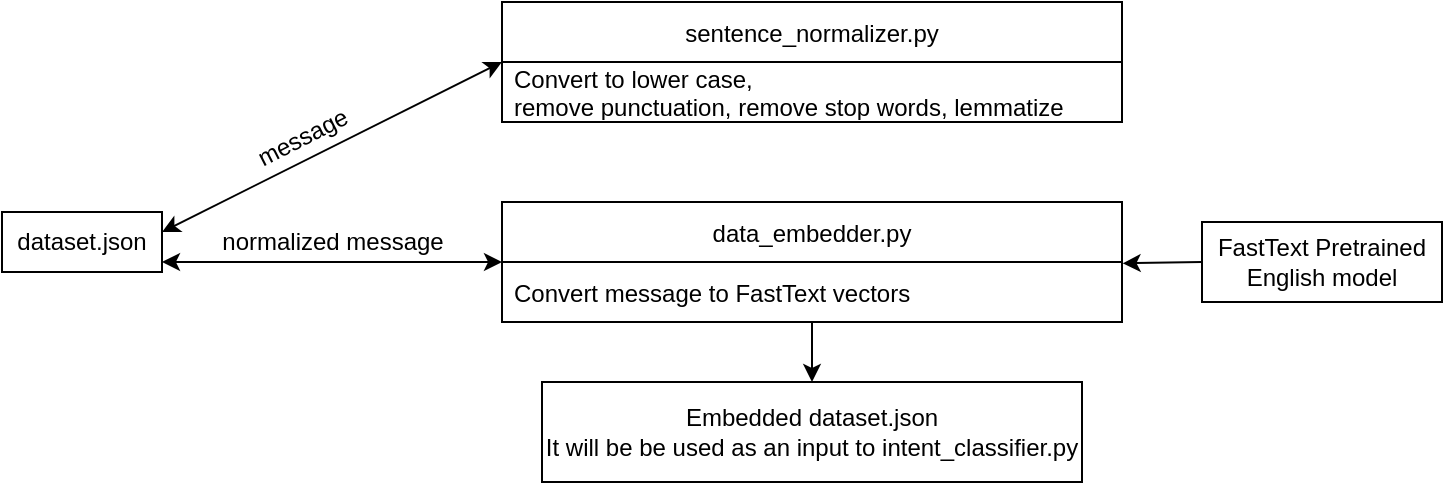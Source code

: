 <mxfile version="15.5.4" type="device"><diagram id="nHSMQt2KvO9CRe8uJG3I" name="Page-1"><mxGraphModel dx="2418" dy="1519" grid="1" gridSize="10" guides="1" tooltips="1" connect="1" arrows="1" fold="1" page="1" pageScale="1" pageWidth="850" pageHeight="1100" math="0" shadow="0"><root><mxCell id="0"/><mxCell id="1" parent="0"/><mxCell id="rNoTaid_mQZbfnhwU6JG-19" value="sentence_normalizer.py" style="swimlane;fontStyle=0;childLayout=stackLayout;horizontal=1;startSize=30;horizontalStack=0;resizeParent=1;resizeParentMax=0;resizeLast=0;collapsible=1;marginBottom=0;" parent="1" vertex="1"><mxGeometry x="-770" y="-950" width="310" height="60" as="geometry"/></mxCell><mxCell id="rNoTaid_mQZbfnhwU6JG-20" value="Convert to lower case,&#10;remove punctuation, remove stop words, lemmatize" style="text;strokeColor=none;fillColor=none;align=left;verticalAlign=middle;spacingLeft=4;spacingRight=4;overflow=hidden;points=[[0,0.5],[1,0.5]];portConstraint=eastwest;rotatable=0;" parent="rNoTaid_mQZbfnhwU6JG-19" vertex="1"><mxGeometry y="30" width="310" height="30" as="geometry"/></mxCell><mxCell id="TYBY8DmRTWgOPbvoSoIC-2" style="edgeStyle=orthogonalEdgeStyle;rounded=0;orthogonalLoop=1;jettySize=auto;html=1;entryX=0.5;entryY=0;entryDx=0;entryDy=0;" edge="1" parent="1" source="rNoTaid_mQZbfnhwU6JG-23" target="rNoTaid_mQZbfnhwU6JG-40"><mxGeometry relative="1" as="geometry"/></mxCell><mxCell id="rNoTaid_mQZbfnhwU6JG-23" value="data_embedder.py" style="swimlane;fontStyle=0;childLayout=stackLayout;horizontal=1;startSize=30;horizontalStack=0;resizeParent=1;resizeParentMax=0;resizeLast=0;collapsible=1;marginBottom=0;" parent="1" vertex="1"><mxGeometry x="-770" y="-850" width="310" height="60" as="geometry"/></mxCell><mxCell id="rNoTaid_mQZbfnhwU6JG-24" value="Convert message to FastText vectors" style="text;strokeColor=none;fillColor=none;align=left;verticalAlign=middle;spacingLeft=4;spacingRight=4;overflow=hidden;points=[[0,0.5],[1,0.5]];portConstraint=eastwest;rotatable=0;" parent="rNoTaid_mQZbfnhwU6JG-23" vertex="1"><mxGeometry y="30" width="310" height="30" as="geometry"/></mxCell><mxCell id="rNoTaid_mQZbfnhwU6JG-31" style="rounded=0;orthogonalLoop=1;jettySize=auto;html=1;exitX=0;exitY=0.5;exitDx=0;exitDy=0;entryX=1.001;entryY=0.022;entryDx=0;entryDy=0;entryPerimeter=0;" parent="1" source="rNoTaid_mQZbfnhwU6JG-25" target="rNoTaid_mQZbfnhwU6JG-24" edge="1"><mxGeometry relative="1" as="geometry"/></mxCell><mxCell id="rNoTaid_mQZbfnhwU6JG-25" value="FastText Pretrained English model" style="rounded=0;whiteSpace=wrap;html=1;" parent="1" vertex="1"><mxGeometry x="-420" y="-840" width="120" height="40" as="geometry"/></mxCell><mxCell id="rNoTaid_mQZbfnhwU6JG-32" value="" style="endArrow=classic;startArrow=classic;html=1;rounded=0;entryX=0;entryY=0.5;entryDx=0;entryDy=0;exitX=1;exitY=0.25;exitDx=0;exitDy=0;" parent="1" target="rNoTaid_mQZbfnhwU6JG-19" edge="1"><mxGeometry width="50" height="50" relative="1" as="geometry"><mxPoint x="-940" y="-835" as="sourcePoint"/><mxPoint x="-680" y="-860" as="targetPoint"/></mxGeometry></mxCell><mxCell id="rNoTaid_mQZbfnhwU6JG-33" value="" style="endArrow=classic;startArrow=classic;html=1;rounded=0;entryX=0;entryY=0.5;entryDx=0;entryDy=0;" parent="1" target="rNoTaid_mQZbfnhwU6JG-23" edge="1"><mxGeometry width="50" height="50" relative="1" as="geometry"><mxPoint x="-940" y="-820" as="sourcePoint"/><mxPoint x="-720" y="-950" as="targetPoint"/></mxGeometry></mxCell><mxCell id="rNoTaid_mQZbfnhwU6JG-34" value="message" style="text;html=1;align=center;verticalAlign=middle;resizable=0;points=[];autosize=1;strokeColor=none;fillColor=none;rotation=333;" parent="1" vertex="1"><mxGeometry x="-900" y="-892" width="60" height="20" as="geometry"/></mxCell><mxCell id="rNoTaid_mQZbfnhwU6JG-35" value="normalized message" style="text;html=1;align=center;verticalAlign=middle;resizable=0;points=[];autosize=1;strokeColor=none;fillColor=none;rotation=0;" parent="1" vertex="1"><mxGeometry x="-920" y="-840" width="130" height="20" as="geometry"/></mxCell><mxCell id="rNoTaid_mQZbfnhwU6JG-40" value="Embedded dataset.json&lt;br&gt;It will be be used as an input to intent_classifier.py" style="rounded=0;whiteSpace=wrap;html=1;" parent="1" vertex="1"><mxGeometry x="-750" y="-760" width="270" height="50" as="geometry"/></mxCell><mxCell id="TYBY8DmRTWgOPbvoSoIC-1" value="dataset.json" style="rounded=0;whiteSpace=wrap;html=1;" vertex="1" parent="1"><mxGeometry x="-1020" y="-845" width="80" height="30" as="geometry"/></mxCell></root></mxGraphModel></diagram></mxfile>